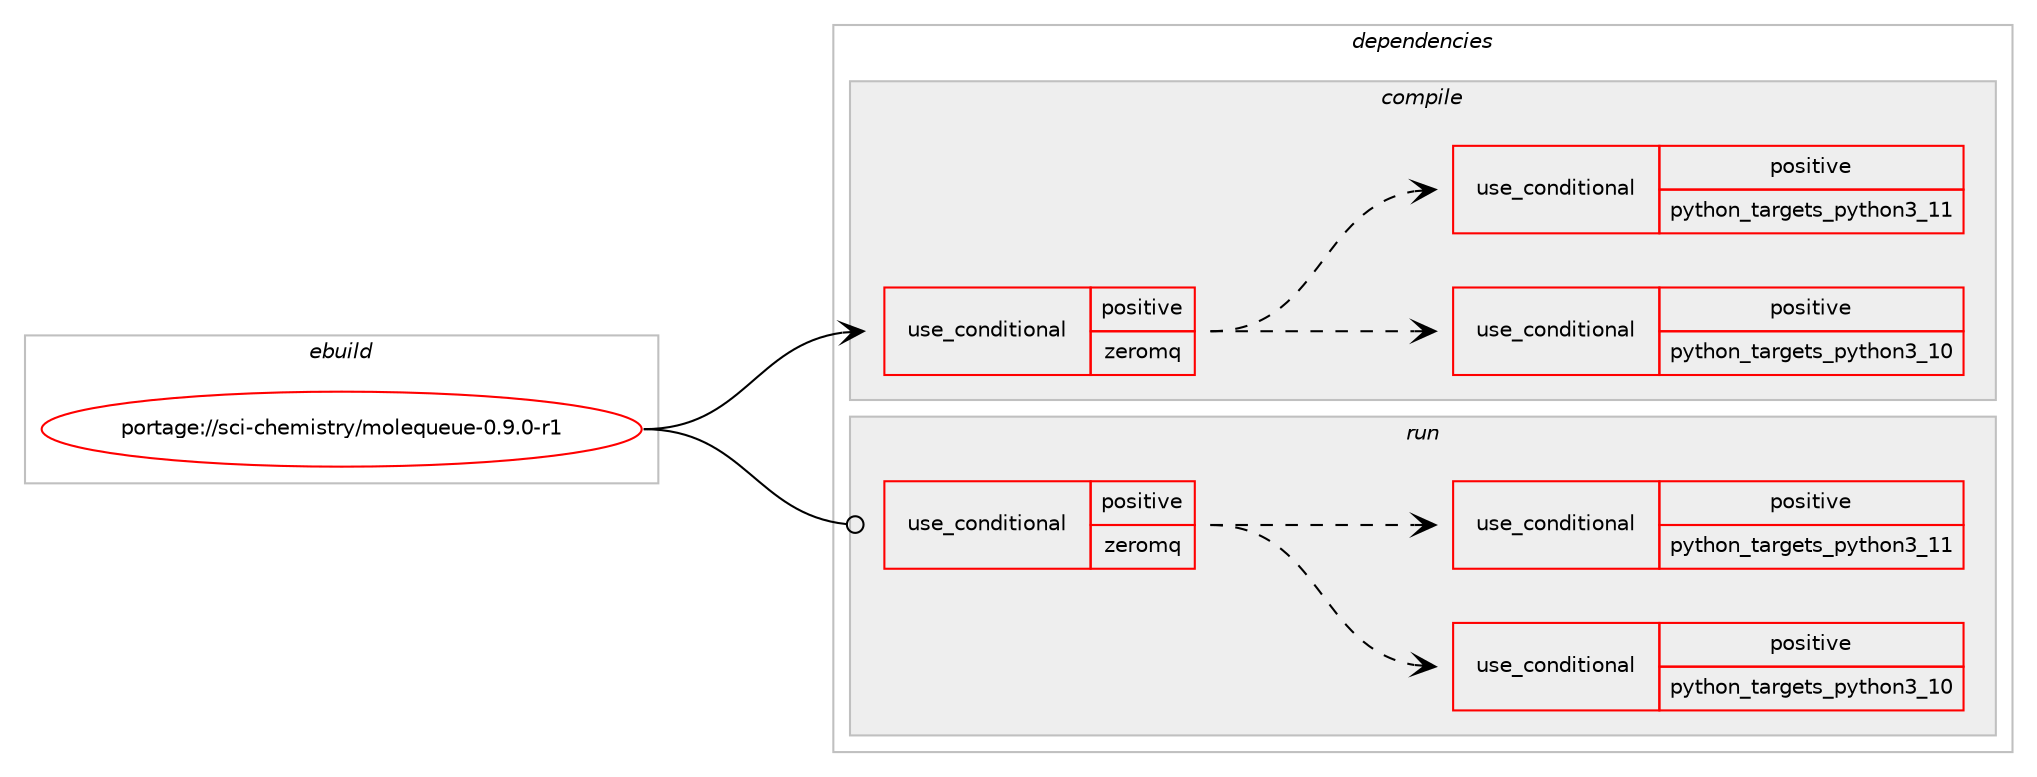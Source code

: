 digraph prolog {

# *************
# Graph options
# *************

newrank=true;
concentrate=true;
compound=true;
graph [rankdir=LR,fontname=Helvetica,fontsize=10,ranksep=1.5];#, ranksep=2.5, nodesep=0.2];
edge  [arrowhead=vee];
node  [fontname=Helvetica,fontsize=10];

# **********
# The ebuild
# **********

subgraph cluster_leftcol {
color=gray;
rank=same;
label=<<i>ebuild</i>>;
id [label="portage://sci-chemistry/molequeue-0.9.0-r1", color=red, width=4, href="../sci-chemistry/molequeue-0.9.0-r1.svg"];
}

# ****************
# The dependencies
# ****************

subgraph cluster_midcol {
color=gray;
label=<<i>dependencies</i>>;
subgraph cluster_compile {
fillcolor="#eeeeee";
style=filled;
label=<<i>compile</i>>;
subgraph cond7063 {
dependency9898 [label=<<TABLE BORDER="0" CELLBORDER="1" CELLSPACING="0" CELLPADDING="4"><TR><TD ROWSPAN="3" CELLPADDING="10">use_conditional</TD></TR><TR><TD>positive</TD></TR><TR><TD>zeromq</TD></TR></TABLE>>, shape=none, color=red];
subgraph cond7064 {
dependency9899 [label=<<TABLE BORDER="0" CELLBORDER="1" CELLSPACING="0" CELLPADDING="4"><TR><TD ROWSPAN="3" CELLPADDING="10">use_conditional</TD></TR><TR><TD>positive</TD></TR><TR><TD>python_targets_python3_10</TD></TR></TABLE>>, shape=none, color=red];
# *** BEGIN UNKNOWN DEPENDENCY TYPE (TODO) ***
# dependency9899 -> package_dependency(portage://sci-chemistry/molequeue-0.9.0-r1,install,no,dev-lang,python,none,[,,],[slot(3.10)],[])
# *** END UNKNOWN DEPENDENCY TYPE (TODO) ***

}
dependency9898:e -> dependency9899:w [weight=20,style="dashed",arrowhead="vee"];
subgraph cond7065 {
dependency9900 [label=<<TABLE BORDER="0" CELLBORDER="1" CELLSPACING="0" CELLPADDING="4"><TR><TD ROWSPAN="3" CELLPADDING="10">use_conditional</TD></TR><TR><TD>positive</TD></TR><TR><TD>python_targets_python3_11</TD></TR></TABLE>>, shape=none, color=red];
# *** BEGIN UNKNOWN DEPENDENCY TYPE (TODO) ***
# dependency9900 -> package_dependency(portage://sci-chemistry/molequeue-0.9.0-r1,install,no,dev-lang,python,none,[,,],[slot(3.11)],[])
# *** END UNKNOWN DEPENDENCY TYPE (TODO) ***

}
dependency9898:e -> dependency9900:w [weight=20,style="dashed",arrowhead="vee"];
# *** BEGIN UNKNOWN DEPENDENCY TYPE (TODO) ***
# dependency9898 -> package_dependency(portage://sci-chemistry/molequeue-0.9.0-r1,install,no,net-libs,cppzmq,none,[,,],[slot(0),equal],[])
# *** END UNKNOWN DEPENDENCY TYPE (TODO) ***

}
id:e -> dependency9898:w [weight=20,style="solid",arrowhead="vee"];
# *** BEGIN UNKNOWN DEPENDENCY TYPE (TODO) ***
# id -> package_dependency(portage://sci-chemistry/molequeue-0.9.0-r1,install,no,dev-qt,qtcore,none,[,,],[slot(5)],[])
# *** END UNKNOWN DEPENDENCY TYPE (TODO) ***

# *** BEGIN UNKNOWN DEPENDENCY TYPE (TODO) ***
# id -> package_dependency(portage://sci-chemistry/molequeue-0.9.0-r1,install,no,dev-qt,qtgui,none,[,,],[slot(5)],[])
# *** END UNKNOWN DEPENDENCY TYPE (TODO) ***

# *** BEGIN UNKNOWN DEPENDENCY TYPE (TODO) ***
# id -> package_dependency(portage://sci-chemistry/molequeue-0.9.0-r1,install,no,dev-qt,qtnetwork,none,[,,],[slot(5)],[])
# *** END UNKNOWN DEPENDENCY TYPE (TODO) ***

# *** BEGIN UNKNOWN DEPENDENCY TYPE (TODO) ***
# id -> package_dependency(portage://sci-chemistry/molequeue-0.9.0-r1,install,no,dev-qt,qtwidgets,none,[,,],[slot(5)],[])
# *** END UNKNOWN DEPENDENCY TYPE (TODO) ***

}
subgraph cluster_compileandrun {
fillcolor="#eeeeee";
style=filled;
label=<<i>compile and run</i>>;
}
subgraph cluster_run {
fillcolor="#eeeeee";
style=filled;
label=<<i>run</i>>;
subgraph cond7066 {
dependency9901 [label=<<TABLE BORDER="0" CELLBORDER="1" CELLSPACING="0" CELLPADDING="4"><TR><TD ROWSPAN="3" CELLPADDING="10">use_conditional</TD></TR><TR><TD>positive</TD></TR><TR><TD>zeromq</TD></TR></TABLE>>, shape=none, color=red];
subgraph cond7067 {
dependency9902 [label=<<TABLE BORDER="0" CELLBORDER="1" CELLSPACING="0" CELLPADDING="4"><TR><TD ROWSPAN="3" CELLPADDING="10">use_conditional</TD></TR><TR><TD>positive</TD></TR><TR><TD>python_targets_python3_10</TD></TR></TABLE>>, shape=none, color=red];
# *** BEGIN UNKNOWN DEPENDENCY TYPE (TODO) ***
# dependency9902 -> package_dependency(portage://sci-chemistry/molequeue-0.9.0-r1,run,no,dev-lang,python,none,[,,],[slot(3.10)],[])
# *** END UNKNOWN DEPENDENCY TYPE (TODO) ***

}
dependency9901:e -> dependency9902:w [weight=20,style="dashed",arrowhead="vee"];
subgraph cond7068 {
dependency9903 [label=<<TABLE BORDER="0" CELLBORDER="1" CELLSPACING="0" CELLPADDING="4"><TR><TD ROWSPAN="3" CELLPADDING="10">use_conditional</TD></TR><TR><TD>positive</TD></TR><TR><TD>python_targets_python3_11</TD></TR></TABLE>>, shape=none, color=red];
# *** BEGIN UNKNOWN DEPENDENCY TYPE (TODO) ***
# dependency9903 -> package_dependency(portage://sci-chemistry/molequeue-0.9.0-r1,run,no,dev-lang,python,none,[,,],[slot(3.11)],[])
# *** END UNKNOWN DEPENDENCY TYPE (TODO) ***

}
dependency9901:e -> dependency9903:w [weight=20,style="dashed",arrowhead="vee"];
# *** BEGIN UNKNOWN DEPENDENCY TYPE (TODO) ***
# dependency9901 -> package_dependency(portage://sci-chemistry/molequeue-0.9.0-r1,run,no,net-libs,cppzmq,none,[,,],[slot(0),equal],[])
# *** END UNKNOWN DEPENDENCY TYPE (TODO) ***

}
id:e -> dependency9901:w [weight=20,style="solid",arrowhead="odot"];
# *** BEGIN UNKNOWN DEPENDENCY TYPE (TODO) ***
# id -> package_dependency(portage://sci-chemistry/molequeue-0.9.0-r1,run,no,dev-qt,qtcore,none,[,,],[slot(5)],[])
# *** END UNKNOWN DEPENDENCY TYPE (TODO) ***

# *** BEGIN UNKNOWN DEPENDENCY TYPE (TODO) ***
# id -> package_dependency(portage://sci-chemistry/molequeue-0.9.0-r1,run,no,dev-qt,qtgui,none,[,,],[slot(5)],[])
# *** END UNKNOWN DEPENDENCY TYPE (TODO) ***

# *** BEGIN UNKNOWN DEPENDENCY TYPE (TODO) ***
# id -> package_dependency(portage://sci-chemistry/molequeue-0.9.0-r1,run,no,dev-qt,qtnetwork,none,[,,],[slot(5)],[])
# *** END UNKNOWN DEPENDENCY TYPE (TODO) ***

# *** BEGIN UNKNOWN DEPENDENCY TYPE (TODO) ***
# id -> package_dependency(portage://sci-chemistry/molequeue-0.9.0-r1,run,no,dev-qt,qtwidgets,none,[,,],[slot(5)],[])
# *** END UNKNOWN DEPENDENCY TYPE (TODO) ***

}
}

# **************
# The candidates
# **************

subgraph cluster_choices {
rank=same;
color=gray;
label=<<i>candidates</i>>;

}

}
